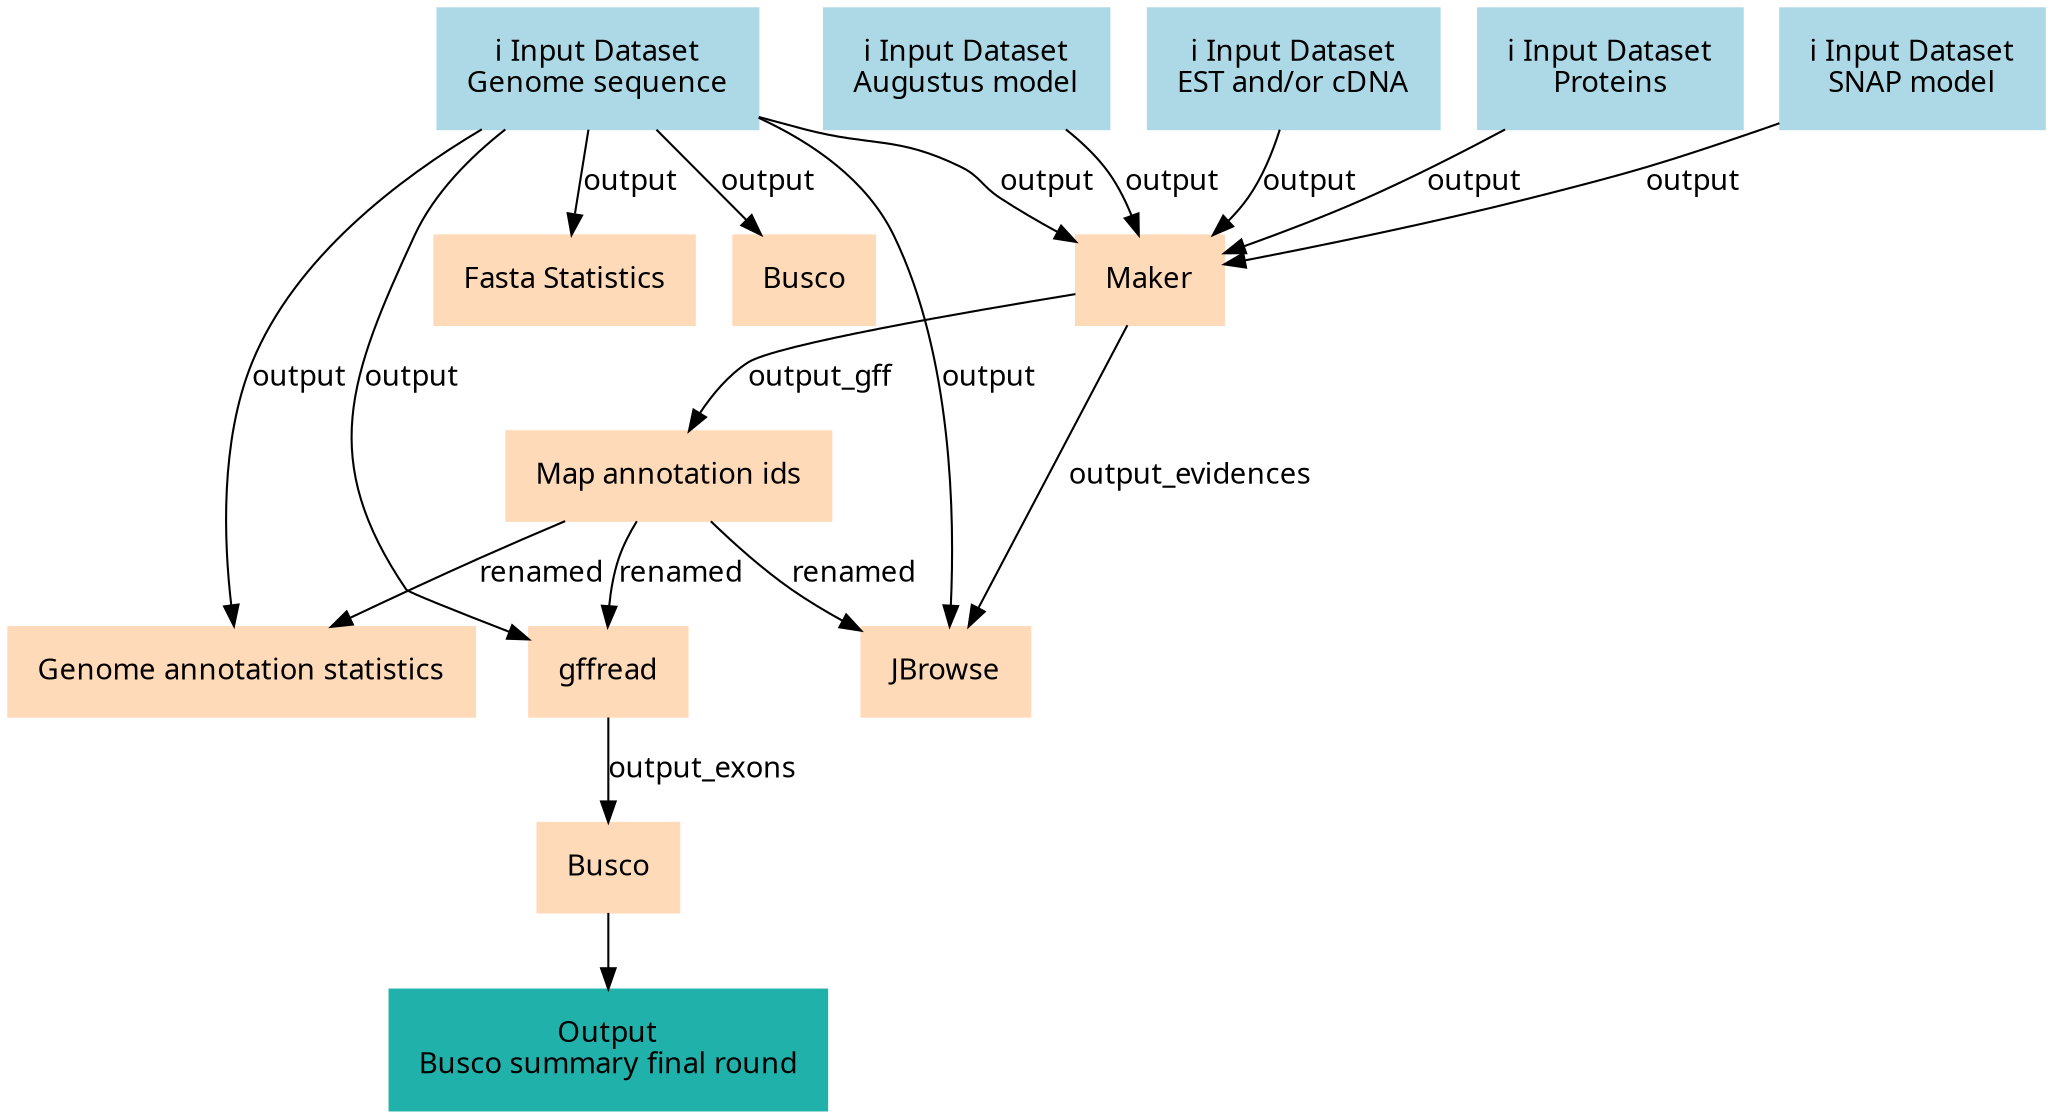 digraph main {
  node [fontname="Atkinson Hyperlegible", shape=box, color=white,style=filled,color=peachpuff,margin="0.2,0.2"];
  edge [fontname="Atkinson Hyperlegible"];
  0[color=lightblue,label="ℹ️ Input Dataset\nGenome sequence"]
  1[color=lightblue,label="ℹ️ Input Dataset\nEST and/or cDNA"]
  2[color=lightblue,label="ℹ️ Input Dataset\nProteins"]
  3[color=lightblue,label="ℹ️ Input Dataset\nSNAP model"]
  4[color=lightblue,label="ℹ️ Input Dataset\nAugustus model"]
  5[label="Fasta Statistics"]
  0 -> 5 [label="output"]
  6[label="Busco"]
  0 -> 6 [label="output"]
  7[label="Maker"]
  4 -> 7 [label="output"]
  3 -> 7 [label="output"]
  1 -> 7 [label="output"]
  0 -> 7 [label="output"]
  2 -> 7 [label="output"]
  8[label="Map annotation ids"]
  7 -> 8 [label="output_gff"]
  9[label="Genome annotation statistics"]
  8 -> 9 [label="renamed"]
  0 -> 9 [label="output"]
  10[label="gffread"]
  8 -> 10 [label="renamed"]
  0 -> 10 [label="output"]
  11[label="JBrowse"]
  0 -> 11 [label="output"]
  8 -> 11 [label="renamed"]
  7 -> 11 [label="output_evidences"]
  12[label="Busco"]
  10 -> 12 [label="output_exons"]
  k6951417bee0b4e0398e467d262e086dc[color=lightseagreen,label="Output\nBusco summary final round"]
  12 -> k6951417bee0b4e0398e467d262e086dc
}